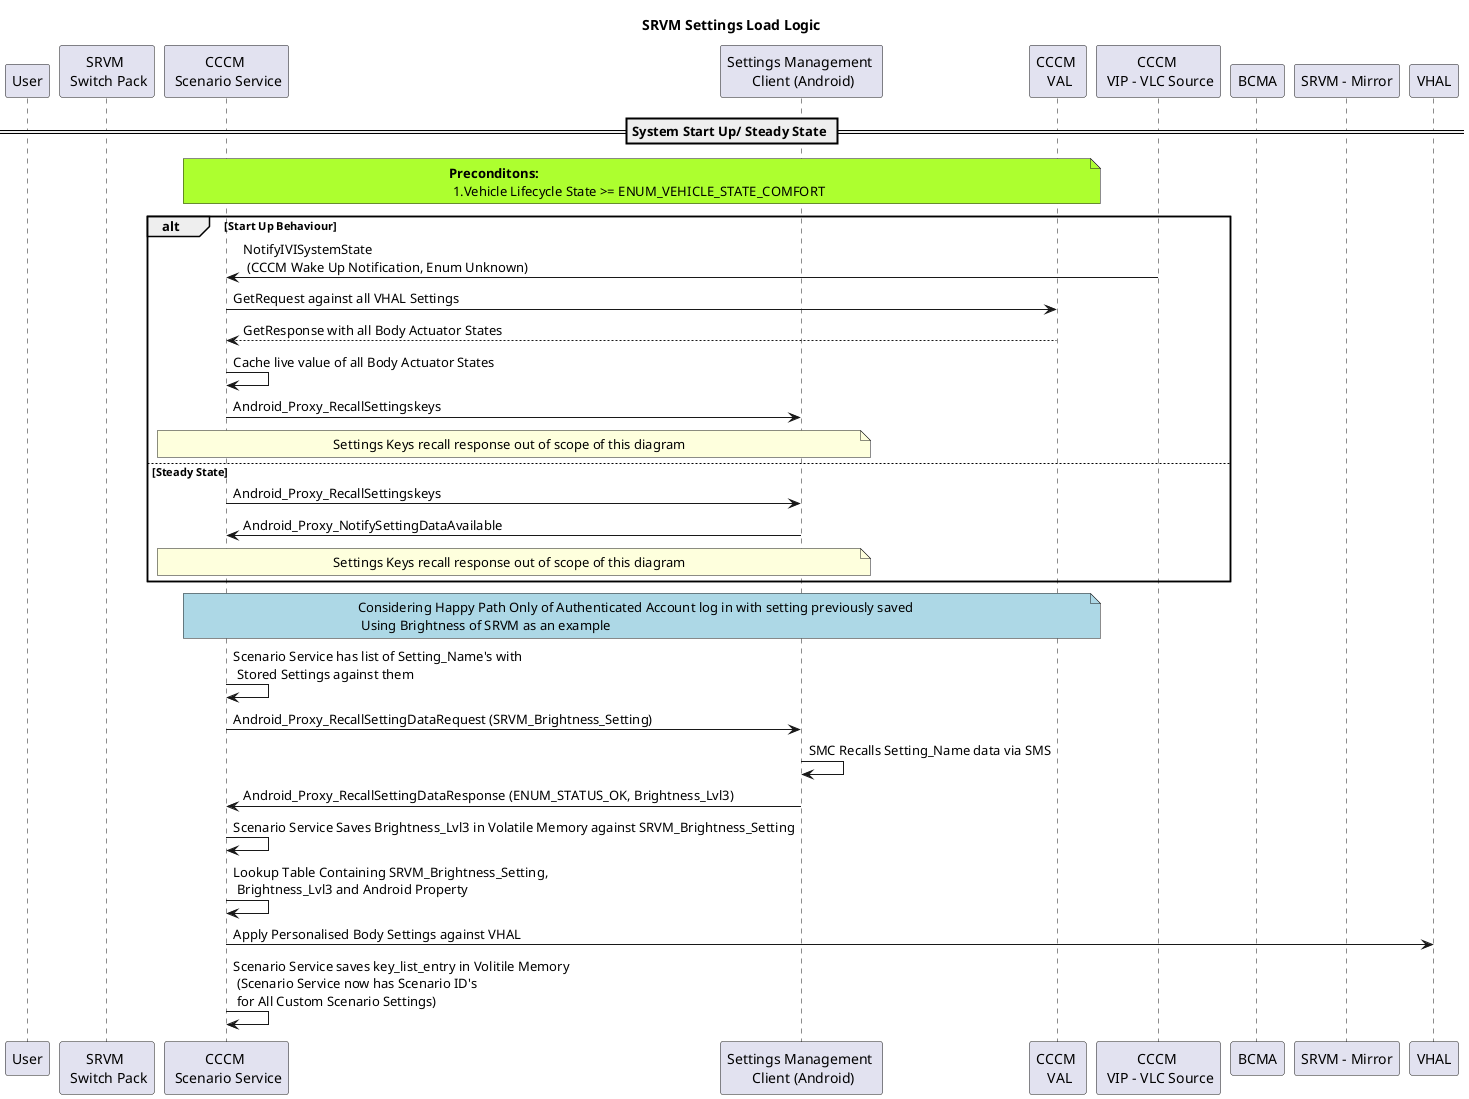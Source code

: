 @startuml 

title SRVM Settings Load Logic

participant "User" as U
participant "SRVM \n Switch Pack" as SP
participant "CCCM \n Scenario Service" as SS
participant "Settings Management \n Client (Android)" as SMC
participant "CCCM \n VAL" as VAL
participant "CCCM \n VIP - VLC Source" as VIP
participant "BCMA" as BCMA
participant "SRVM - Mirror" as SRVM 

== System Start Up/ Steady State ==

note over SS,VAL #GreenYellow: **Preconditons:** \n 1.Vehicle Lifecycle State >= ENUM_VEHICLE_STATE_COMFORT 

        alt Start Up Behaviour
        VIP -> SS: NotifyIVISystemState \n (CCCM Wake Up Notification, Enum Unknown)
        SS -> VAL: GetRequest against all VHAL Settings
        VAL --> SS: GetResponse with all Body Actuator States 
        SS -> SS: Cache live value of all Body Actuator States
        SS -> SMC: Android_Proxy_RecallSettingskeys 
        note over SS,SMC: Settings Keys recall response out of scope of this diagram
        else Steady State
        SS -> SMC: Android_Proxy_RecallSettingskeys 
        SMC -> SS: Android_Proxy_NotifySettingDataAvailable
        note over SS,SMC: Settings Keys recall response out of scope of this diagram
        end

note over SS,VAL #LightBlue: Considering Happy Path Only of Authenticated Account log in with setting previously saved \n Using Brightness of SRVM as an example

        SS -> SS: Scenario Service has list of Setting_Name's with \n Stored Settings against them
                    SS -> SMC: Android_Proxy_RecallSettingDataRequest (SRVM_Brightness_Setting) 
                    SMC -> SMC: SMC Recalls Setting_Name data via SMS 
                    SMC -> SS: Android_Proxy_RecallSettingDataResponse (ENUM_STATUS_OK, Brightness_Lvl3)
                    SS -> SS: Scenario Service Saves Brightness_Lvl3 in Volatile Memory against SRVM_Brightness_Setting
                    SS -> SS: Lookup Table Containing SRVM_Brightness_Setting, \n Brightness_Lvl3 and Android Property
                    SS -> VHAL: Apply Personalised Body Settings against VHAL
        SS -> SS: Scenario Service saves key_list_entry in Volitile Memory \n (Scenario Service now has Scenario ID's \n for All Custom Scenario Settings)


@enduml